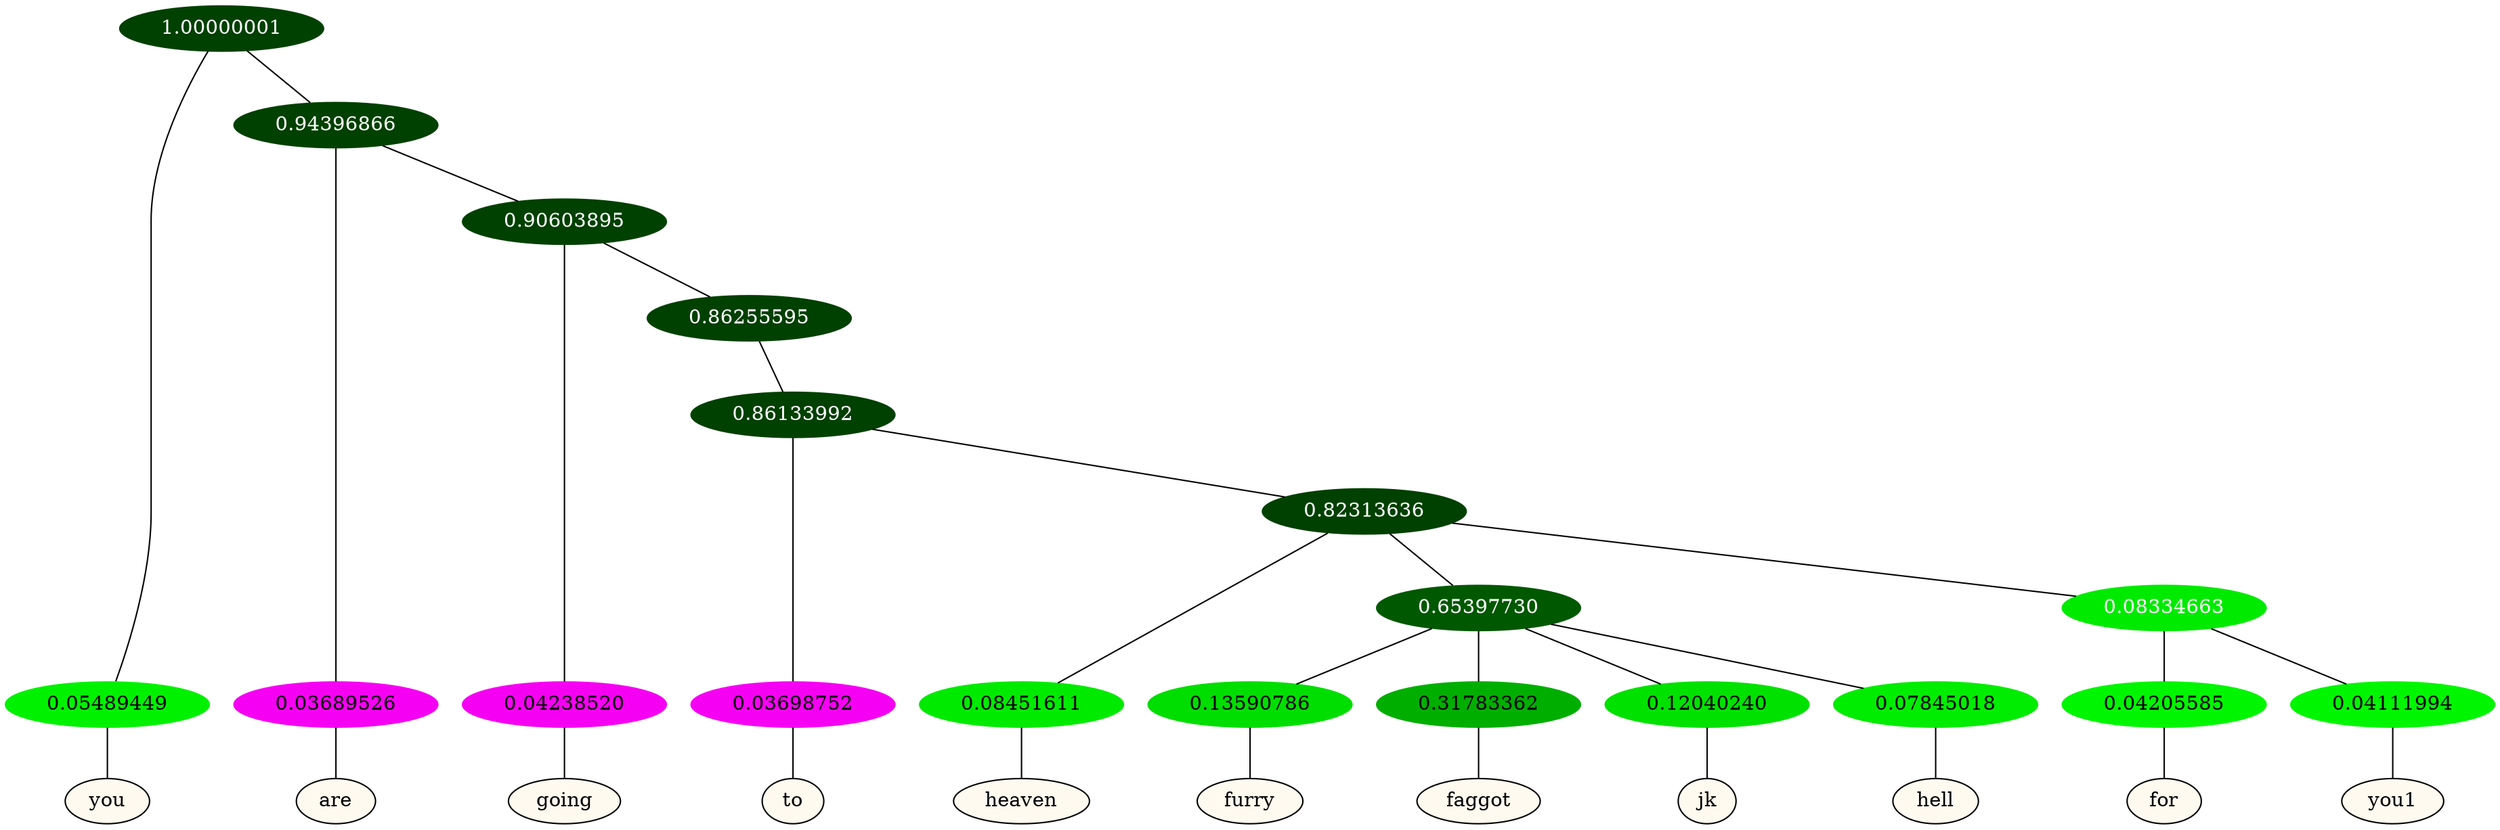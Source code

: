 graph {
	node [format=png height=0.15 nodesep=0.001 ordering=out overlap=prism overlap_scaling=0.01 ranksep=0.001 ratio=0.2 style=filled width=0.15]
	{
		rank=same
		a_w_1 [label=you color=black fillcolor=floralwhite style="filled,solid"]
		a_w_3 [label=are color=black fillcolor=floralwhite style="filled,solid"]
		a_w_5 [label=going color=black fillcolor=floralwhite style="filled,solid"]
		a_w_8 [label=to color=black fillcolor=floralwhite style="filled,solid"]
		a_w_10 [label=heaven color=black fillcolor=floralwhite style="filled,solid"]
		a_w_13 [label=furry color=black fillcolor=floralwhite style="filled,solid"]
		a_w_14 [label=faggot color=black fillcolor=floralwhite style="filled,solid"]
		a_w_15 [label=jk color=black fillcolor=floralwhite style="filled,solid"]
		a_w_16 [label=hell color=black fillcolor=floralwhite style="filled,solid"]
		a_w_17 [label=for color=black fillcolor=floralwhite style="filled,solid"]
		a_w_18 [label=you1 color=black fillcolor=floralwhite style="filled,solid"]
	}
	a_n_1 -- a_w_1
	a_n_3 -- a_w_3
	a_n_5 -- a_w_5
	a_n_8 -- a_w_8
	a_n_10 -- a_w_10
	a_n_13 -- a_w_13
	a_n_14 -- a_w_14
	a_n_15 -- a_w_15
	a_n_16 -- a_w_16
	a_n_17 -- a_w_17
	a_n_18 -- a_w_18
	{
		rank=same
		a_n_1 [label=0.05489449 color="0.334 1.000 0.945" fontcolor=black]
		a_n_3 [label=0.03689526 color="0.835 1.000 0.963" fontcolor=black]
		a_n_5 [label=0.04238520 color="0.835 1.000 0.958" fontcolor=black]
		a_n_8 [label=0.03698752 color="0.835 1.000 0.963" fontcolor=black]
		a_n_10 [label=0.08451611 color="0.334 1.000 0.915" fontcolor=black]
		a_n_13 [label=0.13590786 color="0.334 1.000 0.864" fontcolor=black]
		a_n_14 [label=0.31783362 color="0.334 1.000 0.682" fontcolor=black]
		a_n_15 [label=0.12040240 color="0.334 1.000 0.880" fontcolor=black]
		a_n_16 [label=0.07845018 color="0.334 1.000 0.922" fontcolor=black]
		a_n_17 [label=0.04205585 color="0.334 1.000 0.958" fontcolor=black]
		a_n_18 [label=0.04111994 color="0.334 1.000 0.959" fontcolor=black]
	}
	a_n_0 [label=1.00000001 color="0.334 1.000 0.250" fontcolor=grey99]
	a_n_0 -- a_n_1
	a_n_2 [label=0.94396866 color="0.334 1.000 0.250" fontcolor=grey99]
	a_n_0 -- a_n_2
	a_n_2 -- a_n_3
	a_n_4 [label=0.90603895 color="0.334 1.000 0.250" fontcolor=grey99]
	a_n_2 -- a_n_4
	a_n_4 -- a_n_5
	a_n_6 [label=0.86255595 color="0.334 1.000 0.250" fontcolor=grey99]
	a_n_4 -- a_n_6
	a_n_7 [label=0.86133992 color="0.334 1.000 0.250" fontcolor=grey99]
	a_n_6 -- a_n_7
	a_n_7 -- a_n_8
	a_n_9 [label=0.82313636 color="0.334 1.000 0.250" fontcolor=grey99]
	a_n_7 -- a_n_9
	a_n_9 -- a_n_10
	a_n_11 [label=0.65397730 color="0.334 1.000 0.346" fontcolor=grey99]
	a_n_9 -- a_n_11
	a_n_12 [label=0.08334663 color="0.334 1.000 0.917" fontcolor=grey99]
	a_n_9 -- a_n_12
	a_n_11 -- a_n_13
	a_n_11 -- a_n_14
	a_n_11 -- a_n_15
	a_n_11 -- a_n_16
	a_n_12 -- a_n_17
	a_n_12 -- a_n_18
}
